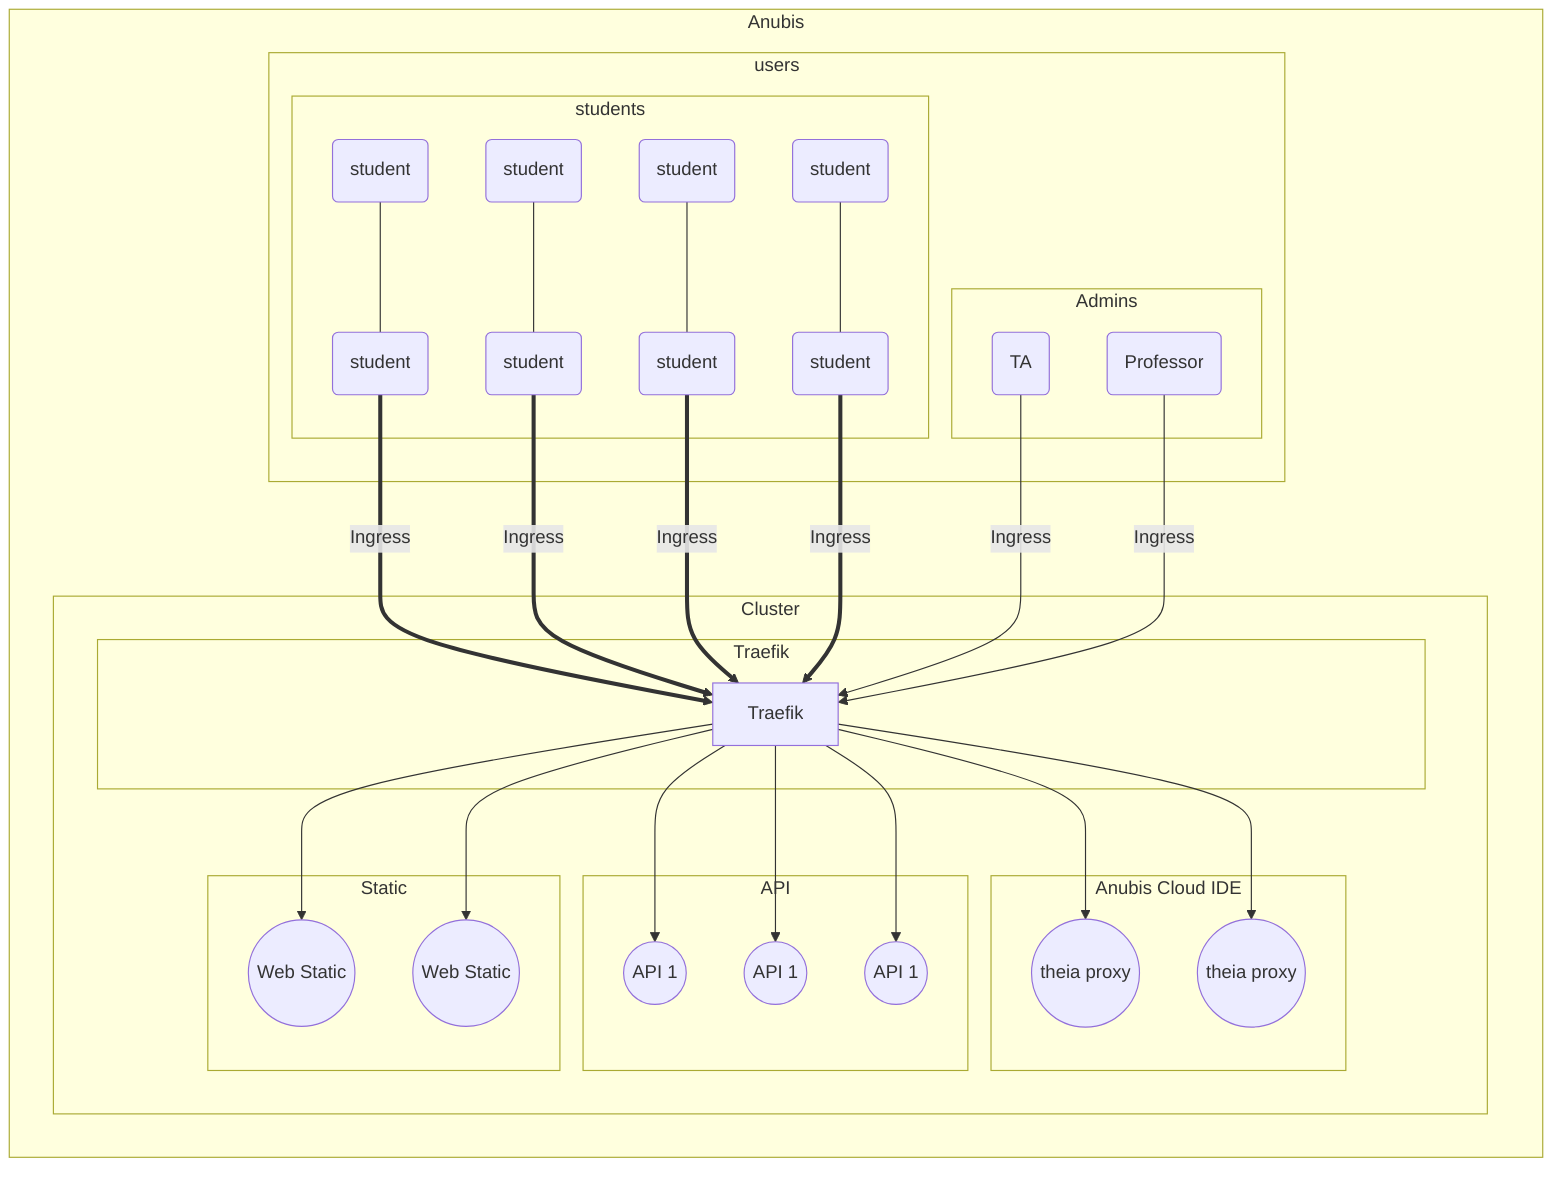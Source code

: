 graph LR
    subgraph Anubis

    subgraph users
    subgraph students_group[students]
    student1(student)
    student2(student)
    student3(student)
    student4(student)
    student5(student) --- student1
    student6(student) --- student2
    student7(student) --- student3
    student8(student) --- student4
    end
    subgraph admins [Admins]
    ta(TA)
    professor(Professor)
    end
    end


    subgraph Cluster

    subgraph traefik_group[Traefik]
    traefik[Traefik]
    end

    subgraph theia [Anubis Cloud IDE]
    theia_proxy1((theia proxy))
    theia_proxy2((theia proxy))
    end

    subgraph API [API]
    api1((API 1))
    api2((API 1))
    api3((API 1))
    end

    subgraph web_group [Static]
    web1((Web Static))
    web2((Web Static))
    end

    end

    end


    student1 & student2 & student3 & student4 ==> |Ingress| traefik
    ta & professor --> |Ingress| traefik

    traefik --> web1 & web2 & api1 & api2 & api3
    traefik --> theia_proxy1 & theia_proxy2